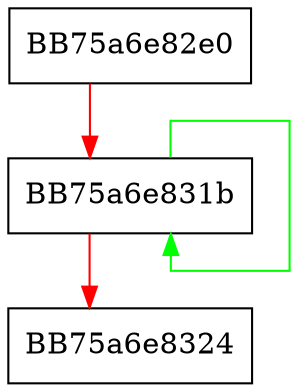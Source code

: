 digraph Insert {
  node [shape="box"];
  graph [splines=ortho];
  BB75a6e82e0 -> BB75a6e831b [color="red"];
  BB75a6e831b -> BB75a6e831b [color="green"];
  BB75a6e831b -> BB75a6e8324 [color="red"];
}